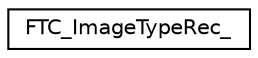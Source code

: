 digraph "Graphical Class Hierarchy"
{
  edge [fontname="Helvetica",fontsize="10",labelfontname="Helvetica",labelfontsize="10"];
  node [fontname="Helvetica",fontsize="10",shape=record];
  rankdir="LR";
  Node0 [label="FTC_ImageTypeRec_",height=0.2,width=0.4,color="black", fillcolor="white", style="filled",URL="$struct_f_t_c___image_type_rec__.html"];
}
